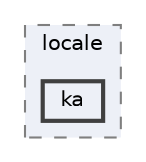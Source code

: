 digraph "C:/Users/LukeMabie/documents/Development/Password_Saver_Using_Django-master/venv/Lib/site-packages/django/conf/locale/ka"
{
 // LATEX_PDF_SIZE
  bgcolor="transparent";
  edge [fontname=Helvetica,fontsize=10,labelfontname=Helvetica,labelfontsize=10];
  node [fontname=Helvetica,fontsize=10,shape=box,height=0.2,width=0.4];
  compound=true
  subgraph clusterdir_6ae4708f427b9ff73e5313b131df1071 {
    graph [ bgcolor="#edf0f7", pencolor="grey50", label="locale", fontname=Helvetica,fontsize=10 style="filled,dashed", URL="dir_6ae4708f427b9ff73e5313b131df1071.html",tooltip=""]
  dir_541bc92fa54fbbf696bb6cf4eed7c73d [label="ka", fillcolor="#edf0f7", color="grey25", style="filled,bold", URL="dir_541bc92fa54fbbf696bb6cf4eed7c73d.html",tooltip=""];
  }
}

